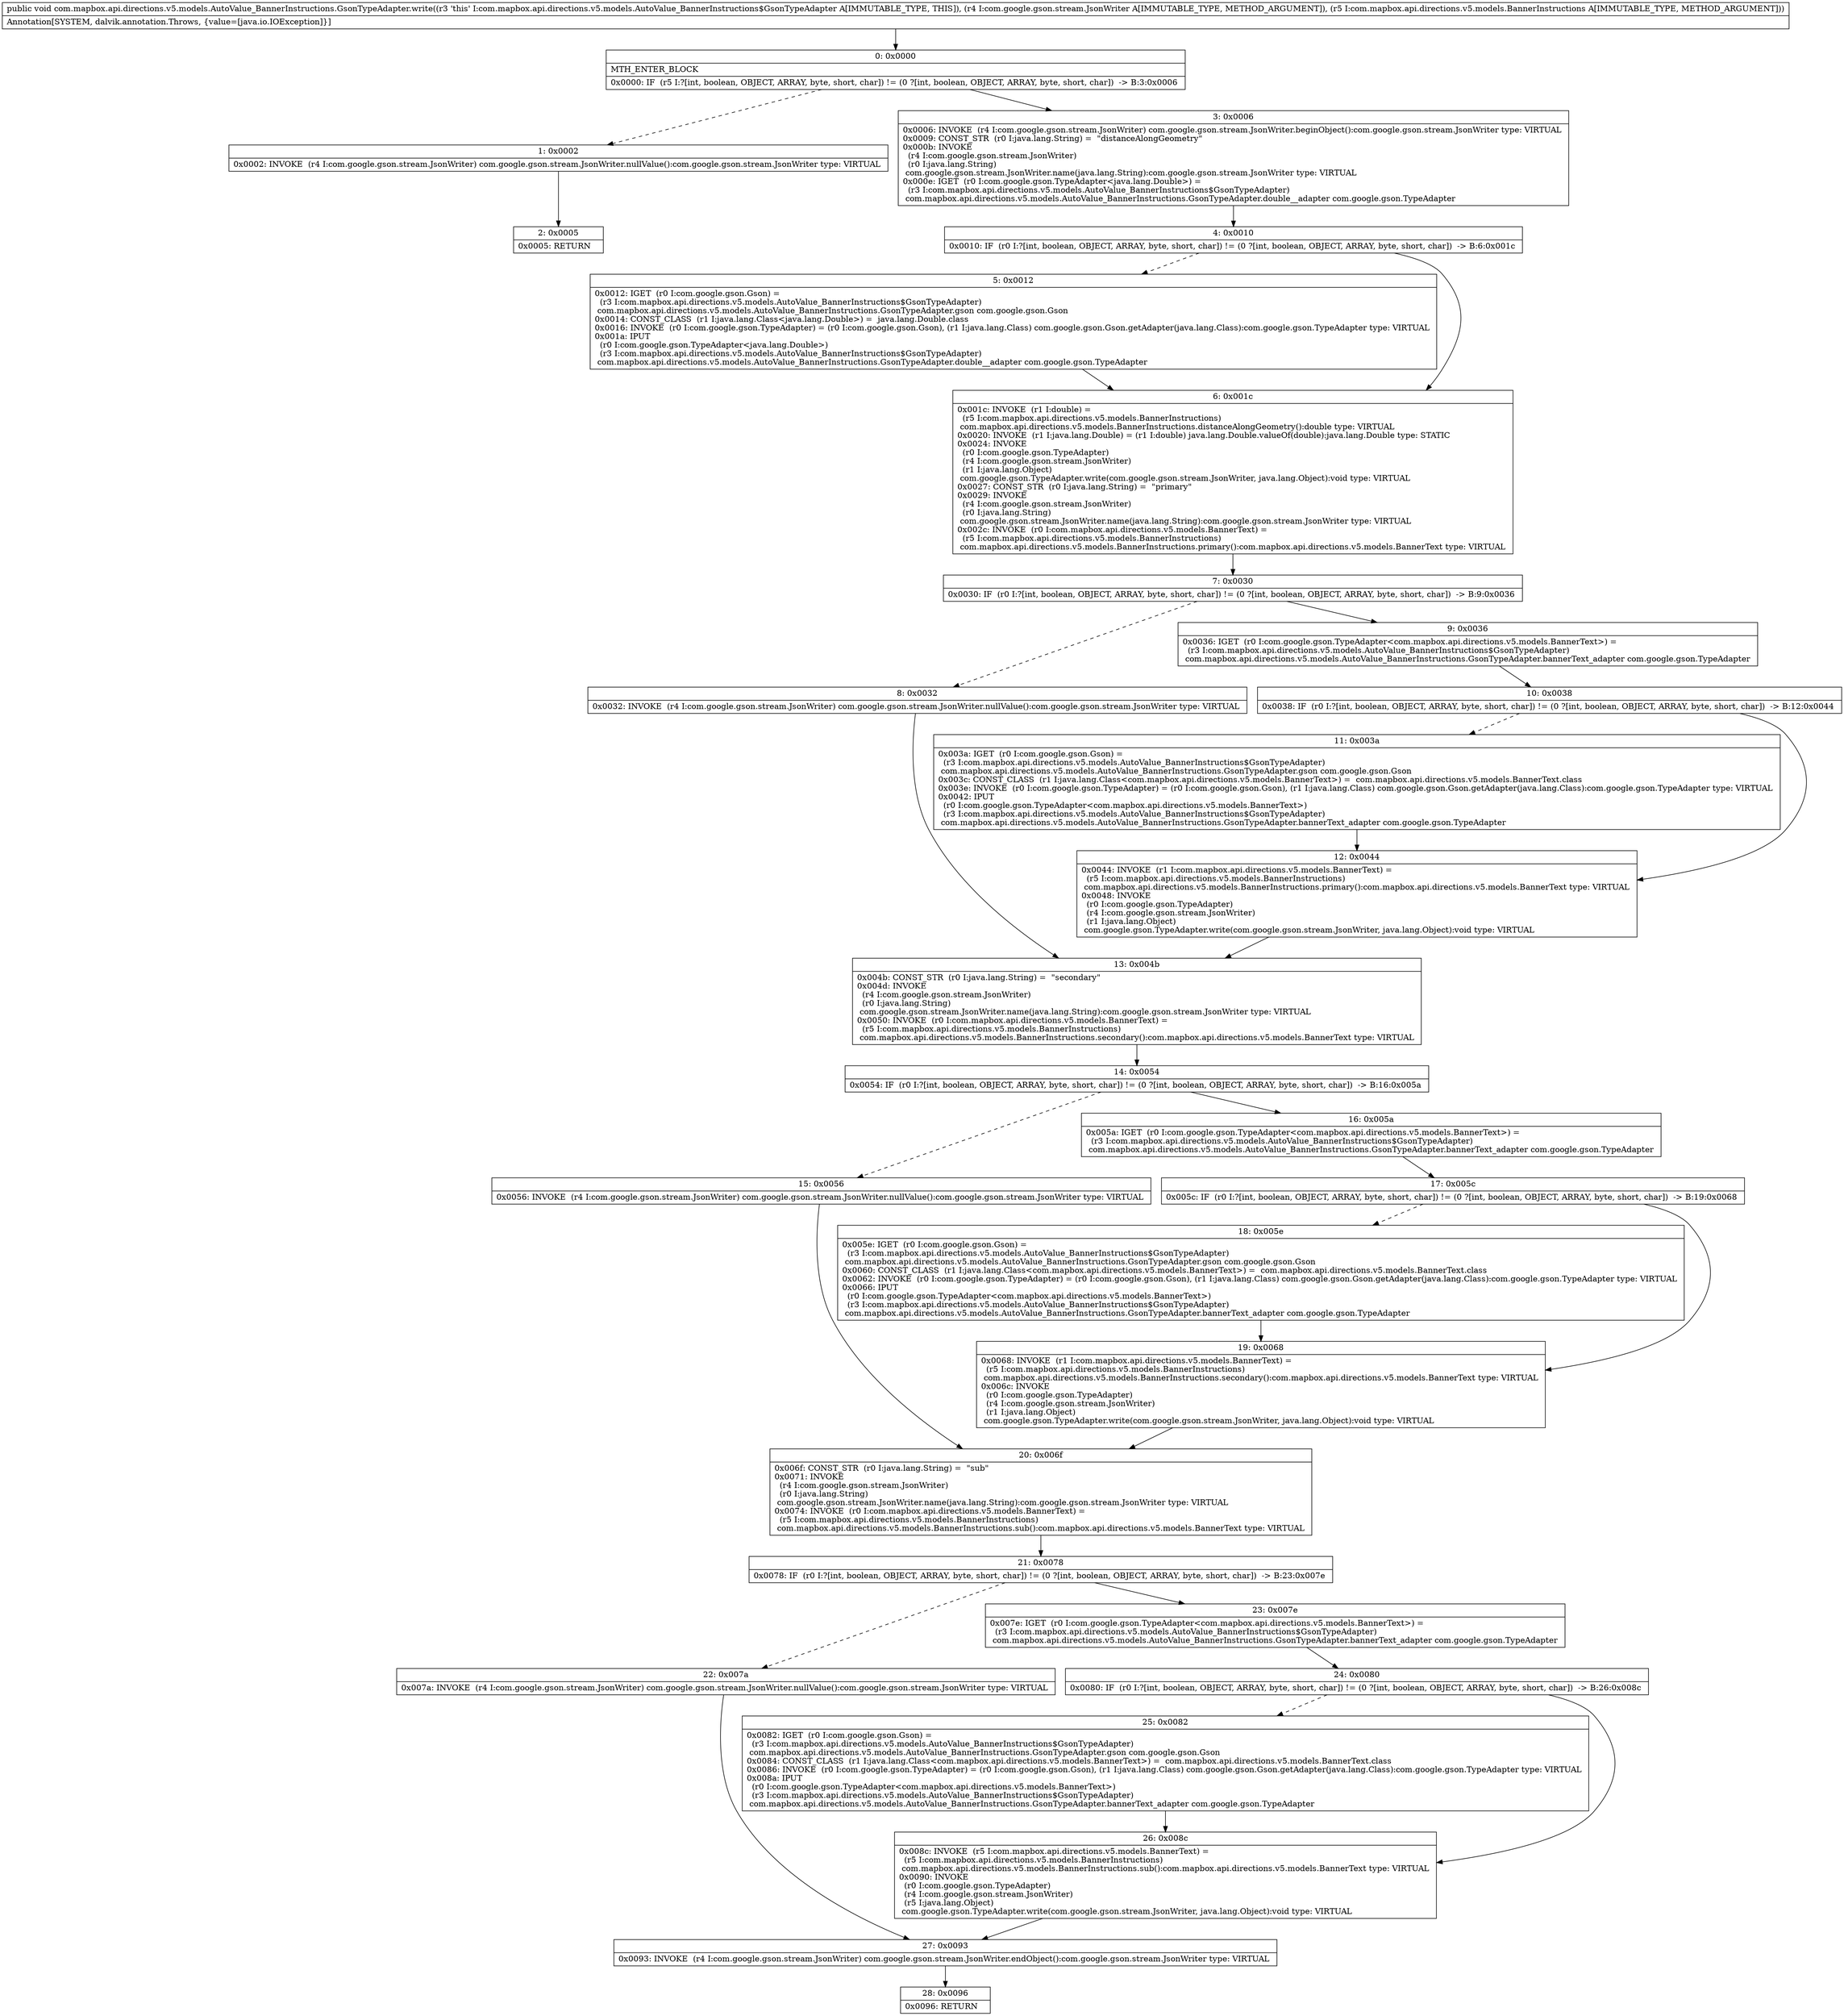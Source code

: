 digraph "CFG forcom.mapbox.api.directions.v5.models.AutoValue_BannerInstructions.GsonTypeAdapter.write(Lcom\/google\/gson\/stream\/JsonWriter;Lcom\/mapbox\/api\/directions\/v5\/models\/BannerInstructions;)V" {
Node_0 [shape=record,label="{0\:\ 0x0000|MTH_ENTER_BLOCK\l|0x0000: IF  (r5 I:?[int, boolean, OBJECT, ARRAY, byte, short, char]) != (0 ?[int, boolean, OBJECT, ARRAY, byte, short, char])  \-\> B:3:0x0006 \l}"];
Node_1 [shape=record,label="{1\:\ 0x0002|0x0002: INVOKE  (r4 I:com.google.gson.stream.JsonWriter) com.google.gson.stream.JsonWriter.nullValue():com.google.gson.stream.JsonWriter type: VIRTUAL \l}"];
Node_2 [shape=record,label="{2\:\ 0x0005|0x0005: RETURN   \l}"];
Node_3 [shape=record,label="{3\:\ 0x0006|0x0006: INVOKE  (r4 I:com.google.gson.stream.JsonWriter) com.google.gson.stream.JsonWriter.beginObject():com.google.gson.stream.JsonWriter type: VIRTUAL \l0x0009: CONST_STR  (r0 I:java.lang.String) =  \"distanceAlongGeometry\" \l0x000b: INVOKE  \l  (r4 I:com.google.gson.stream.JsonWriter)\l  (r0 I:java.lang.String)\l com.google.gson.stream.JsonWriter.name(java.lang.String):com.google.gson.stream.JsonWriter type: VIRTUAL \l0x000e: IGET  (r0 I:com.google.gson.TypeAdapter\<java.lang.Double\>) = \l  (r3 I:com.mapbox.api.directions.v5.models.AutoValue_BannerInstructions$GsonTypeAdapter)\l com.mapbox.api.directions.v5.models.AutoValue_BannerInstructions.GsonTypeAdapter.double__adapter com.google.gson.TypeAdapter \l}"];
Node_4 [shape=record,label="{4\:\ 0x0010|0x0010: IF  (r0 I:?[int, boolean, OBJECT, ARRAY, byte, short, char]) != (0 ?[int, boolean, OBJECT, ARRAY, byte, short, char])  \-\> B:6:0x001c \l}"];
Node_5 [shape=record,label="{5\:\ 0x0012|0x0012: IGET  (r0 I:com.google.gson.Gson) = \l  (r3 I:com.mapbox.api.directions.v5.models.AutoValue_BannerInstructions$GsonTypeAdapter)\l com.mapbox.api.directions.v5.models.AutoValue_BannerInstructions.GsonTypeAdapter.gson com.google.gson.Gson \l0x0014: CONST_CLASS  (r1 I:java.lang.Class\<java.lang.Double\>) =  java.lang.Double.class \l0x0016: INVOKE  (r0 I:com.google.gson.TypeAdapter) = (r0 I:com.google.gson.Gson), (r1 I:java.lang.Class) com.google.gson.Gson.getAdapter(java.lang.Class):com.google.gson.TypeAdapter type: VIRTUAL \l0x001a: IPUT  \l  (r0 I:com.google.gson.TypeAdapter\<java.lang.Double\>)\l  (r3 I:com.mapbox.api.directions.v5.models.AutoValue_BannerInstructions$GsonTypeAdapter)\l com.mapbox.api.directions.v5.models.AutoValue_BannerInstructions.GsonTypeAdapter.double__adapter com.google.gson.TypeAdapter \l}"];
Node_6 [shape=record,label="{6\:\ 0x001c|0x001c: INVOKE  (r1 I:double) = \l  (r5 I:com.mapbox.api.directions.v5.models.BannerInstructions)\l com.mapbox.api.directions.v5.models.BannerInstructions.distanceAlongGeometry():double type: VIRTUAL \l0x0020: INVOKE  (r1 I:java.lang.Double) = (r1 I:double) java.lang.Double.valueOf(double):java.lang.Double type: STATIC \l0x0024: INVOKE  \l  (r0 I:com.google.gson.TypeAdapter)\l  (r4 I:com.google.gson.stream.JsonWriter)\l  (r1 I:java.lang.Object)\l com.google.gson.TypeAdapter.write(com.google.gson.stream.JsonWriter, java.lang.Object):void type: VIRTUAL \l0x0027: CONST_STR  (r0 I:java.lang.String) =  \"primary\" \l0x0029: INVOKE  \l  (r4 I:com.google.gson.stream.JsonWriter)\l  (r0 I:java.lang.String)\l com.google.gson.stream.JsonWriter.name(java.lang.String):com.google.gson.stream.JsonWriter type: VIRTUAL \l0x002c: INVOKE  (r0 I:com.mapbox.api.directions.v5.models.BannerText) = \l  (r5 I:com.mapbox.api.directions.v5.models.BannerInstructions)\l com.mapbox.api.directions.v5.models.BannerInstructions.primary():com.mapbox.api.directions.v5.models.BannerText type: VIRTUAL \l}"];
Node_7 [shape=record,label="{7\:\ 0x0030|0x0030: IF  (r0 I:?[int, boolean, OBJECT, ARRAY, byte, short, char]) != (0 ?[int, boolean, OBJECT, ARRAY, byte, short, char])  \-\> B:9:0x0036 \l}"];
Node_8 [shape=record,label="{8\:\ 0x0032|0x0032: INVOKE  (r4 I:com.google.gson.stream.JsonWriter) com.google.gson.stream.JsonWriter.nullValue():com.google.gson.stream.JsonWriter type: VIRTUAL \l}"];
Node_9 [shape=record,label="{9\:\ 0x0036|0x0036: IGET  (r0 I:com.google.gson.TypeAdapter\<com.mapbox.api.directions.v5.models.BannerText\>) = \l  (r3 I:com.mapbox.api.directions.v5.models.AutoValue_BannerInstructions$GsonTypeAdapter)\l com.mapbox.api.directions.v5.models.AutoValue_BannerInstructions.GsonTypeAdapter.bannerText_adapter com.google.gson.TypeAdapter \l}"];
Node_10 [shape=record,label="{10\:\ 0x0038|0x0038: IF  (r0 I:?[int, boolean, OBJECT, ARRAY, byte, short, char]) != (0 ?[int, boolean, OBJECT, ARRAY, byte, short, char])  \-\> B:12:0x0044 \l}"];
Node_11 [shape=record,label="{11\:\ 0x003a|0x003a: IGET  (r0 I:com.google.gson.Gson) = \l  (r3 I:com.mapbox.api.directions.v5.models.AutoValue_BannerInstructions$GsonTypeAdapter)\l com.mapbox.api.directions.v5.models.AutoValue_BannerInstructions.GsonTypeAdapter.gson com.google.gson.Gson \l0x003c: CONST_CLASS  (r1 I:java.lang.Class\<com.mapbox.api.directions.v5.models.BannerText\>) =  com.mapbox.api.directions.v5.models.BannerText.class \l0x003e: INVOKE  (r0 I:com.google.gson.TypeAdapter) = (r0 I:com.google.gson.Gson), (r1 I:java.lang.Class) com.google.gson.Gson.getAdapter(java.lang.Class):com.google.gson.TypeAdapter type: VIRTUAL \l0x0042: IPUT  \l  (r0 I:com.google.gson.TypeAdapter\<com.mapbox.api.directions.v5.models.BannerText\>)\l  (r3 I:com.mapbox.api.directions.v5.models.AutoValue_BannerInstructions$GsonTypeAdapter)\l com.mapbox.api.directions.v5.models.AutoValue_BannerInstructions.GsonTypeAdapter.bannerText_adapter com.google.gson.TypeAdapter \l}"];
Node_12 [shape=record,label="{12\:\ 0x0044|0x0044: INVOKE  (r1 I:com.mapbox.api.directions.v5.models.BannerText) = \l  (r5 I:com.mapbox.api.directions.v5.models.BannerInstructions)\l com.mapbox.api.directions.v5.models.BannerInstructions.primary():com.mapbox.api.directions.v5.models.BannerText type: VIRTUAL \l0x0048: INVOKE  \l  (r0 I:com.google.gson.TypeAdapter)\l  (r4 I:com.google.gson.stream.JsonWriter)\l  (r1 I:java.lang.Object)\l com.google.gson.TypeAdapter.write(com.google.gson.stream.JsonWriter, java.lang.Object):void type: VIRTUAL \l}"];
Node_13 [shape=record,label="{13\:\ 0x004b|0x004b: CONST_STR  (r0 I:java.lang.String) =  \"secondary\" \l0x004d: INVOKE  \l  (r4 I:com.google.gson.stream.JsonWriter)\l  (r0 I:java.lang.String)\l com.google.gson.stream.JsonWriter.name(java.lang.String):com.google.gson.stream.JsonWriter type: VIRTUAL \l0x0050: INVOKE  (r0 I:com.mapbox.api.directions.v5.models.BannerText) = \l  (r5 I:com.mapbox.api.directions.v5.models.BannerInstructions)\l com.mapbox.api.directions.v5.models.BannerInstructions.secondary():com.mapbox.api.directions.v5.models.BannerText type: VIRTUAL \l}"];
Node_14 [shape=record,label="{14\:\ 0x0054|0x0054: IF  (r0 I:?[int, boolean, OBJECT, ARRAY, byte, short, char]) != (0 ?[int, boolean, OBJECT, ARRAY, byte, short, char])  \-\> B:16:0x005a \l}"];
Node_15 [shape=record,label="{15\:\ 0x0056|0x0056: INVOKE  (r4 I:com.google.gson.stream.JsonWriter) com.google.gson.stream.JsonWriter.nullValue():com.google.gson.stream.JsonWriter type: VIRTUAL \l}"];
Node_16 [shape=record,label="{16\:\ 0x005a|0x005a: IGET  (r0 I:com.google.gson.TypeAdapter\<com.mapbox.api.directions.v5.models.BannerText\>) = \l  (r3 I:com.mapbox.api.directions.v5.models.AutoValue_BannerInstructions$GsonTypeAdapter)\l com.mapbox.api.directions.v5.models.AutoValue_BannerInstructions.GsonTypeAdapter.bannerText_adapter com.google.gson.TypeAdapter \l}"];
Node_17 [shape=record,label="{17\:\ 0x005c|0x005c: IF  (r0 I:?[int, boolean, OBJECT, ARRAY, byte, short, char]) != (0 ?[int, boolean, OBJECT, ARRAY, byte, short, char])  \-\> B:19:0x0068 \l}"];
Node_18 [shape=record,label="{18\:\ 0x005e|0x005e: IGET  (r0 I:com.google.gson.Gson) = \l  (r3 I:com.mapbox.api.directions.v5.models.AutoValue_BannerInstructions$GsonTypeAdapter)\l com.mapbox.api.directions.v5.models.AutoValue_BannerInstructions.GsonTypeAdapter.gson com.google.gson.Gson \l0x0060: CONST_CLASS  (r1 I:java.lang.Class\<com.mapbox.api.directions.v5.models.BannerText\>) =  com.mapbox.api.directions.v5.models.BannerText.class \l0x0062: INVOKE  (r0 I:com.google.gson.TypeAdapter) = (r0 I:com.google.gson.Gson), (r1 I:java.lang.Class) com.google.gson.Gson.getAdapter(java.lang.Class):com.google.gson.TypeAdapter type: VIRTUAL \l0x0066: IPUT  \l  (r0 I:com.google.gson.TypeAdapter\<com.mapbox.api.directions.v5.models.BannerText\>)\l  (r3 I:com.mapbox.api.directions.v5.models.AutoValue_BannerInstructions$GsonTypeAdapter)\l com.mapbox.api.directions.v5.models.AutoValue_BannerInstructions.GsonTypeAdapter.bannerText_adapter com.google.gson.TypeAdapter \l}"];
Node_19 [shape=record,label="{19\:\ 0x0068|0x0068: INVOKE  (r1 I:com.mapbox.api.directions.v5.models.BannerText) = \l  (r5 I:com.mapbox.api.directions.v5.models.BannerInstructions)\l com.mapbox.api.directions.v5.models.BannerInstructions.secondary():com.mapbox.api.directions.v5.models.BannerText type: VIRTUAL \l0x006c: INVOKE  \l  (r0 I:com.google.gson.TypeAdapter)\l  (r4 I:com.google.gson.stream.JsonWriter)\l  (r1 I:java.lang.Object)\l com.google.gson.TypeAdapter.write(com.google.gson.stream.JsonWriter, java.lang.Object):void type: VIRTUAL \l}"];
Node_20 [shape=record,label="{20\:\ 0x006f|0x006f: CONST_STR  (r0 I:java.lang.String) =  \"sub\" \l0x0071: INVOKE  \l  (r4 I:com.google.gson.stream.JsonWriter)\l  (r0 I:java.lang.String)\l com.google.gson.stream.JsonWriter.name(java.lang.String):com.google.gson.stream.JsonWriter type: VIRTUAL \l0x0074: INVOKE  (r0 I:com.mapbox.api.directions.v5.models.BannerText) = \l  (r5 I:com.mapbox.api.directions.v5.models.BannerInstructions)\l com.mapbox.api.directions.v5.models.BannerInstructions.sub():com.mapbox.api.directions.v5.models.BannerText type: VIRTUAL \l}"];
Node_21 [shape=record,label="{21\:\ 0x0078|0x0078: IF  (r0 I:?[int, boolean, OBJECT, ARRAY, byte, short, char]) != (0 ?[int, boolean, OBJECT, ARRAY, byte, short, char])  \-\> B:23:0x007e \l}"];
Node_22 [shape=record,label="{22\:\ 0x007a|0x007a: INVOKE  (r4 I:com.google.gson.stream.JsonWriter) com.google.gson.stream.JsonWriter.nullValue():com.google.gson.stream.JsonWriter type: VIRTUAL \l}"];
Node_23 [shape=record,label="{23\:\ 0x007e|0x007e: IGET  (r0 I:com.google.gson.TypeAdapter\<com.mapbox.api.directions.v5.models.BannerText\>) = \l  (r3 I:com.mapbox.api.directions.v5.models.AutoValue_BannerInstructions$GsonTypeAdapter)\l com.mapbox.api.directions.v5.models.AutoValue_BannerInstructions.GsonTypeAdapter.bannerText_adapter com.google.gson.TypeAdapter \l}"];
Node_24 [shape=record,label="{24\:\ 0x0080|0x0080: IF  (r0 I:?[int, boolean, OBJECT, ARRAY, byte, short, char]) != (0 ?[int, boolean, OBJECT, ARRAY, byte, short, char])  \-\> B:26:0x008c \l}"];
Node_25 [shape=record,label="{25\:\ 0x0082|0x0082: IGET  (r0 I:com.google.gson.Gson) = \l  (r3 I:com.mapbox.api.directions.v5.models.AutoValue_BannerInstructions$GsonTypeAdapter)\l com.mapbox.api.directions.v5.models.AutoValue_BannerInstructions.GsonTypeAdapter.gson com.google.gson.Gson \l0x0084: CONST_CLASS  (r1 I:java.lang.Class\<com.mapbox.api.directions.v5.models.BannerText\>) =  com.mapbox.api.directions.v5.models.BannerText.class \l0x0086: INVOKE  (r0 I:com.google.gson.TypeAdapter) = (r0 I:com.google.gson.Gson), (r1 I:java.lang.Class) com.google.gson.Gson.getAdapter(java.lang.Class):com.google.gson.TypeAdapter type: VIRTUAL \l0x008a: IPUT  \l  (r0 I:com.google.gson.TypeAdapter\<com.mapbox.api.directions.v5.models.BannerText\>)\l  (r3 I:com.mapbox.api.directions.v5.models.AutoValue_BannerInstructions$GsonTypeAdapter)\l com.mapbox.api.directions.v5.models.AutoValue_BannerInstructions.GsonTypeAdapter.bannerText_adapter com.google.gson.TypeAdapter \l}"];
Node_26 [shape=record,label="{26\:\ 0x008c|0x008c: INVOKE  (r5 I:com.mapbox.api.directions.v5.models.BannerText) = \l  (r5 I:com.mapbox.api.directions.v5.models.BannerInstructions)\l com.mapbox.api.directions.v5.models.BannerInstructions.sub():com.mapbox.api.directions.v5.models.BannerText type: VIRTUAL \l0x0090: INVOKE  \l  (r0 I:com.google.gson.TypeAdapter)\l  (r4 I:com.google.gson.stream.JsonWriter)\l  (r5 I:java.lang.Object)\l com.google.gson.TypeAdapter.write(com.google.gson.stream.JsonWriter, java.lang.Object):void type: VIRTUAL \l}"];
Node_27 [shape=record,label="{27\:\ 0x0093|0x0093: INVOKE  (r4 I:com.google.gson.stream.JsonWriter) com.google.gson.stream.JsonWriter.endObject():com.google.gson.stream.JsonWriter type: VIRTUAL \l}"];
Node_28 [shape=record,label="{28\:\ 0x0096|0x0096: RETURN   \l}"];
MethodNode[shape=record,label="{public void com.mapbox.api.directions.v5.models.AutoValue_BannerInstructions.GsonTypeAdapter.write((r3 'this' I:com.mapbox.api.directions.v5.models.AutoValue_BannerInstructions$GsonTypeAdapter A[IMMUTABLE_TYPE, THIS]), (r4 I:com.google.gson.stream.JsonWriter A[IMMUTABLE_TYPE, METHOD_ARGUMENT]), (r5 I:com.mapbox.api.directions.v5.models.BannerInstructions A[IMMUTABLE_TYPE, METHOD_ARGUMENT]))  | Annotation[SYSTEM, dalvik.annotation.Throws, \{value=[java.io.IOException]\}]\l}"];
MethodNode -> Node_0;
Node_0 -> Node_1[style=dashed];
Node_0 -> Node_3;
Node_1 -> Node_2;
Node_3 -> Node_4;
Node_4 -> Node_5[style=dashed];
Node_4 -> Node_6;
Node_5 -> Node_6;
Node_6 -> Node_7;
Node_7 -> Node_8[style=dashed];
Node_7 -> Node_9;
Node_8 -> Node_13;
Node_9 -> Node_10;
Node_10 -> Node_11[style=dashed];
Node_10 -> Node_12;
Node_11 -> Node_12;
Node_12 -> Node_13;
Node_13 -> Node_14;
Node_14 -> Node_15[style=dashed];
Node_14 -> Node_16;
Node_15 -> Node_20;
Node_16 -> Node_17;
Node_17 -> Node_18[style=dashed];
Node_17 -> Node_19;
Node_18 -> Node_19;
Node_19 -> Node_20;
Node_20 -> Node_21;
Node_21 -> Node_22[style=dashed];
Node_21 -> Node_23;
Node_22 -> Node_27;
Node_23 -> Node_24;
Node_24 -> Node_25[style=dashed];
Node_24 -> Node_26;
Node_25 -> Node_26;
Node_26 -> Node_27;
Node_27 -> Node_28;
}

